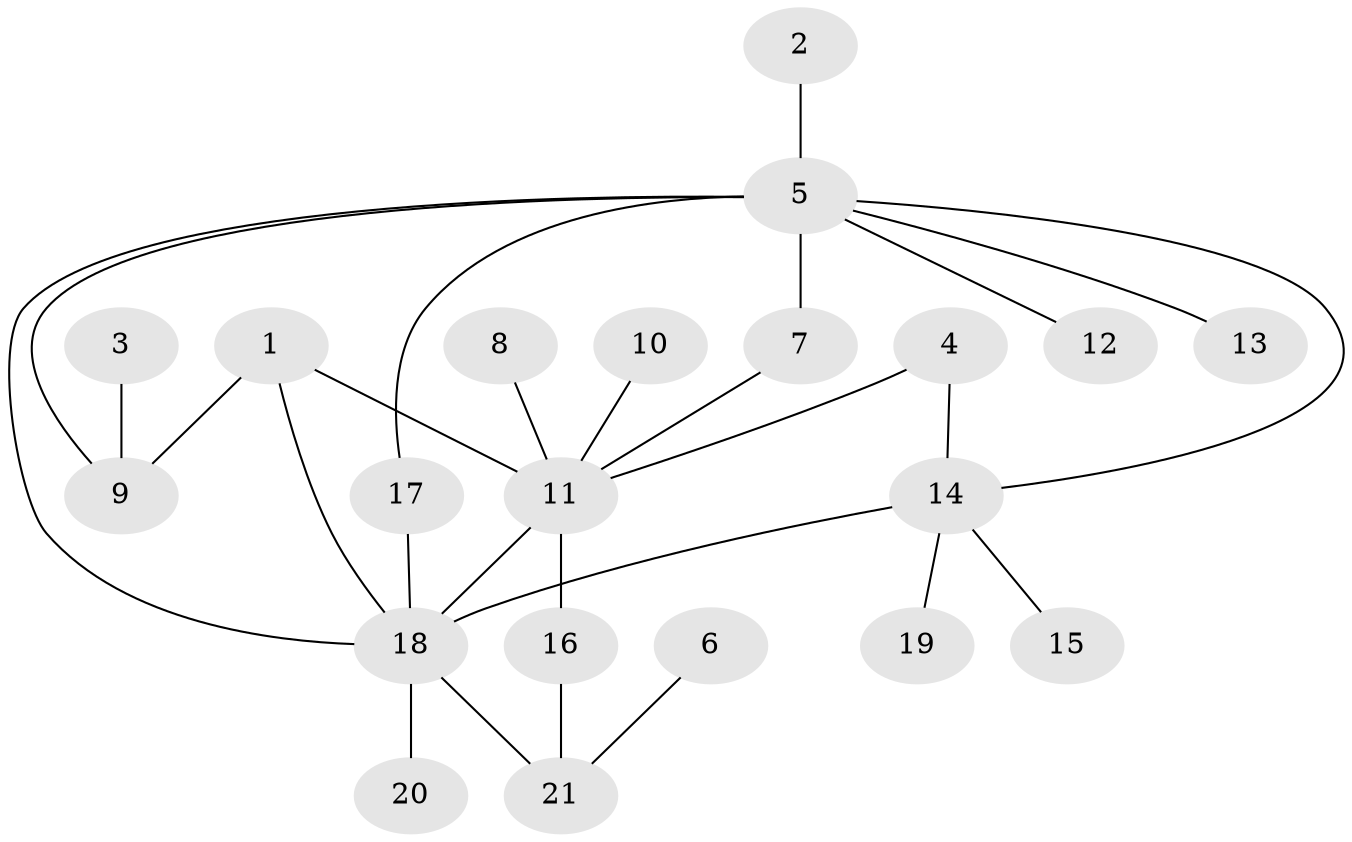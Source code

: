 // original degree distribution, {6: 0.038461538461538464, 5: 0.019230769230769232, 3: 0.038461538461538464, 9: 0.038461538461538464, 8: 0.019230769230769232, 4: 0.057692307692307696, 11: 0.019230769230769232, 1: 0.5769230769230769, 2: 0.19230769230769232}
// Generated by graph-tools (version 1.1) at 2025/37/03/04/25 23:37:49]
// undirected, 21 vertices, 27 edges
graph export_dot {
  node [color=gray90,style=filled];
  1;
  2;
  3;
  4;
  5;
  6;
  7;
  8;
  9;
  10;
  11;
  12;
  13;
  14;
  15;
  16;
  17;
  18;
  19;
  20;
  21;
  1 -- 9 [weight=1.0];
  1 -- 11 [weight=1.0];
  1 -- 18 [weight=1.0];
  2 -- 5 [weight=1.0];
  3 -- 9 [weight=1.0];
  4 -- 11 [weight=1.0];
  4 -- 14 [weight=1.0];
  5 -- 7 [weight=1.0];
  5 -- 9 [weight=1.0];
  5 -- 12 [weight=1.0];
  5 -- 13 [weight=1.0];
  5 -- 14 [weight=1.0];
  5 -- 17 [weight=1.0];
  5 -- 18 [weight=1.0];
  6 -- 21 [weight=1.0];
  7 -- 11 [weight=1.0];
  8 -- 11 [weight=1.0];
  10 -- 11 [weight=1.0];
  11 -- 16 [weight=1.0];
  11 -- 18 [weight=1.0];
  14 -- 15 [weight=1.0];
  14 -- 18 [weight=2.0];
  14 -- 19 [weight=1.0];
  16 -- 21 [weight=1.0];
  17 -- 18 [weight=1.0];
  18 -- 20 [weight=3.0];
  18 -- 21 [weight=1.0];
}
